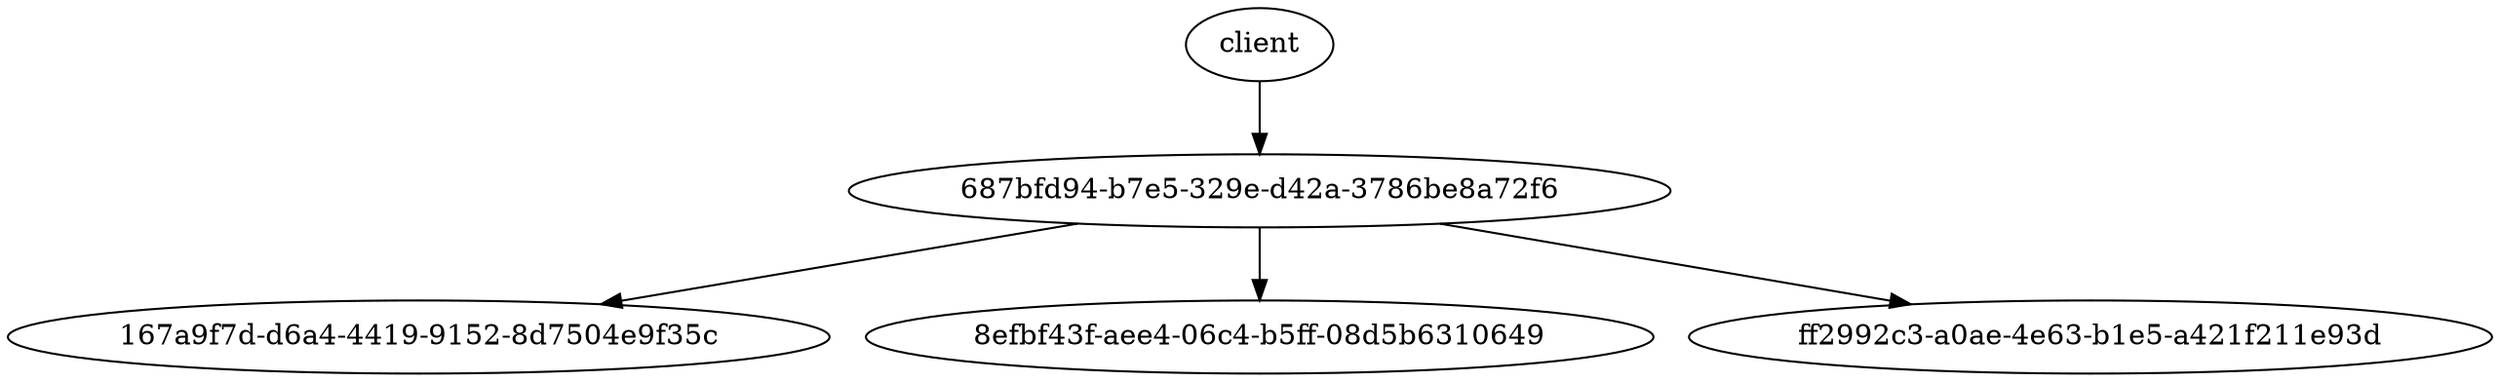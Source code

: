 // Test Home Request
digraph {
	client [label=client]
	"687bfd94-b7e5-329e-d42a-3786be8a72f6" [label="687bfd94-b7e5-329e-d42a-3786be8a72f6"]
	client -> "687bfd94-b7e5-329e-d42a-3786be8a72f6"
	"167a9f7d-d6a4-4419-9152-8d7504e9f35c" [label="167a9f7d-d6a4-4419-9152-8d7504e9f35c"]
	"687bfd94-b7e5-329e-d42a-3786be8a72f6" -> "167a9f7d-d6a4-4419-9152-8d7504e9f35c"
	"8efbf43f-aee4-06c4-b5ff-08d5b6310649" [label="8efbf43f-aee4-06c4-b5ff-08d5b6310649"]
	"687bfd94-b7e5-329e-d42a-3786be8a72f6" -> "8efbf43f-aee4-06c4-b5ff-08d5b6310649"
	"ff2992c3-a0ae-4e63-b1e5-a421f211e93d" [label="ff2992c3-a0ae-4e63-b1e5-a421f211e93d"]
	"687bfd94-b7e5-329e-d42a-3786be8a72f6" -> "ff2992c3-a0ae-4e63-b1e5-a421f211e93d"
}
